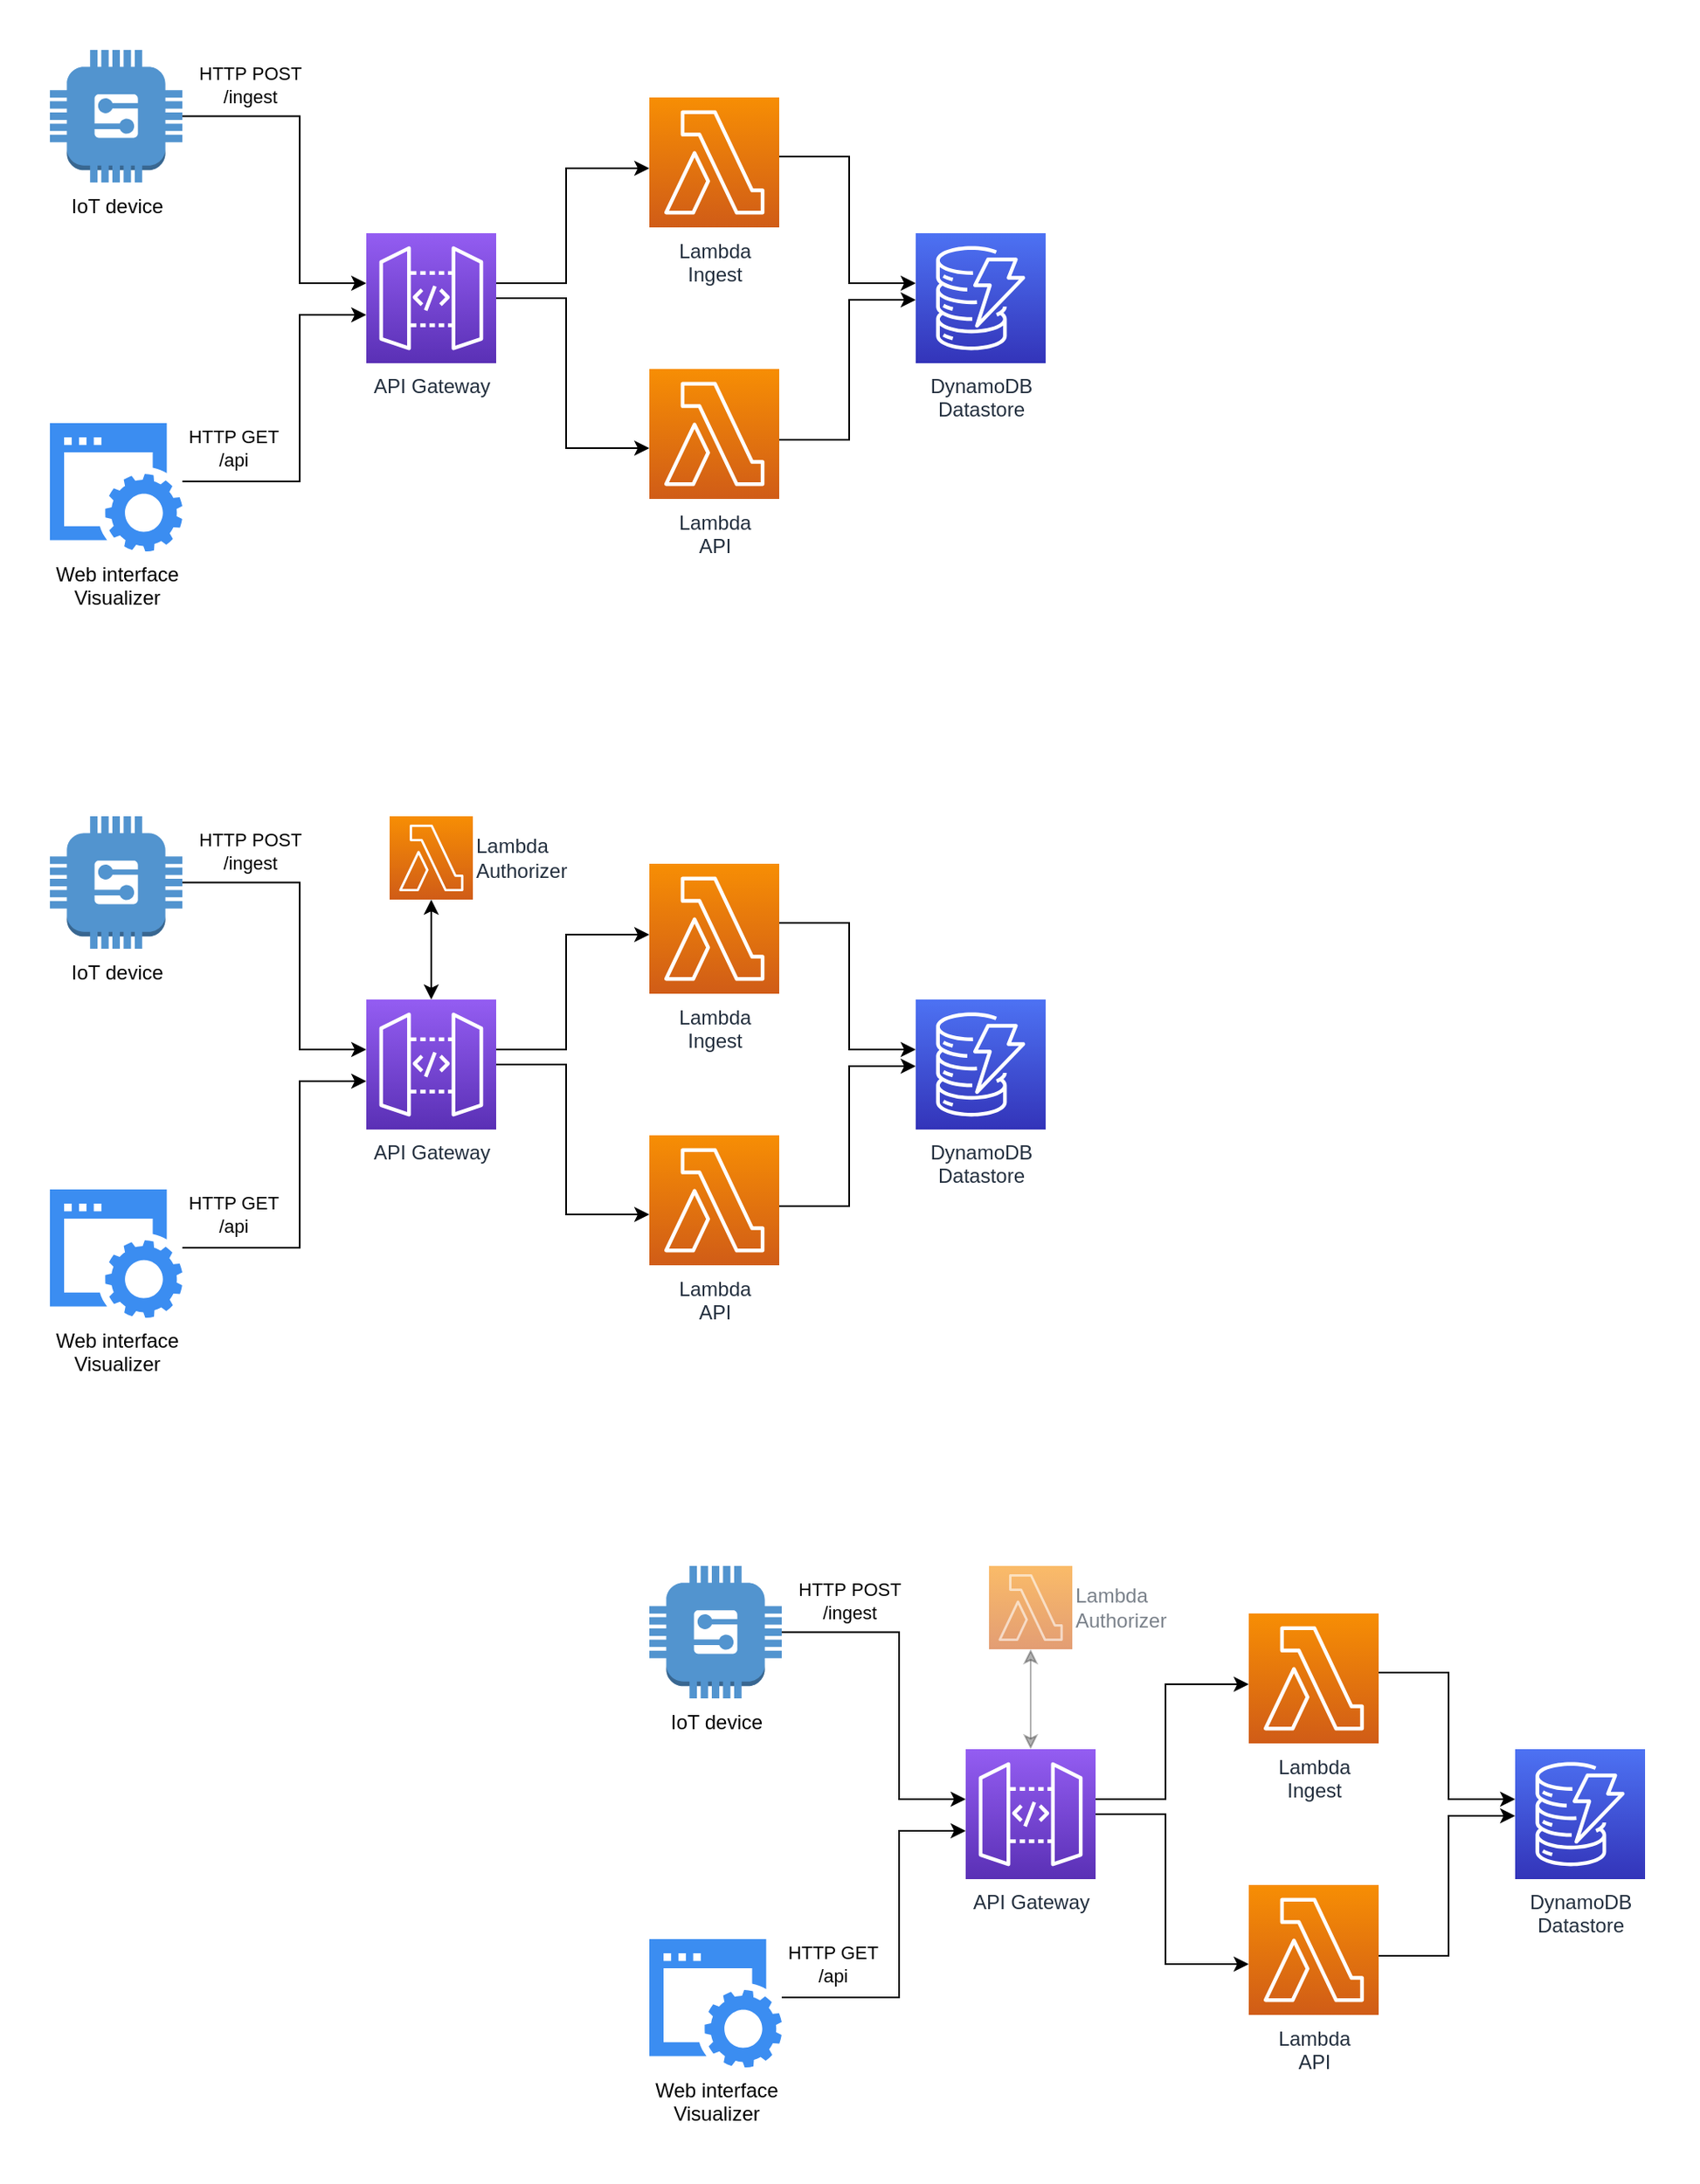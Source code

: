 <mxfile version="13.7.9" type="device"><diagram id="UZ6S0yTjB3p-pDgkJ4Mv" name="Page-1"><mxGraphModel dx="1106" dy="972" grid="1" gridSize="10" guides="1" tooltips="1" connect="1" arrows="1" fold="1" page="1" pageScale="1" pageWidth="1169" pageHeight="827" math="0" shadow="0"><root><mxCell id="0"/><mxCell id="1" parent="0"/><mxCell id="ajqxxgYiG7qqjkvtxuCn-23" value="" style="rounded=0;whiteSpace=wrap;html=1;strokeColor=none;" parent="1" vertex="1"><mxGeometry x="80" y="160" width="660" height="400" as="geometry"/></mxCell><mxCell id="ajqxxgYiG7qqjkvtxuCn-7" style="edgeStyle=orthogonalEdgeStyle;rounded=0;orthogonalLoop=1;jettySize=auto;html=1;" parent="1" source="ajqxxgYiG7qqjkvtxuCn-1" target="ajqxxgYiG7qqjkvtxuCn-2" edge="1"><mxGeometry relative="1" as="geometry"><Array as="points"><mxPoint x="260" y="230"/><mxPoint x="260" y="330"/></Array></mxGeometry></mxCell><mxCell id="ajqxxgYiG7qqjkvtxuCn-10" value="HTTP&amp;nbsp;POST&lt;br&gt;/ingest" style="edgeLabel;html=1;align=center;verticalAlign=middle;resizable=0;points=[];" parent="ajqxxgYiG7qqjkvtxuCn-7" vertex="1" connectable="0"><mxGeometry x="0.001" y="6" relative="1" as="geometry"><mxPoint x="-36" y="-54.3" as="offset"/></mxGeometry></mxCell><mxCell id="ajqxxgYiG7qqjkvtxuCn-1" value="IoT device" style="outlineConnect=0;dashed=0;verticalLabelPosition=bottom;verticalAlign=top;align=center;html=1;shape=mxgraph.aws3.generic;fillColor=#5294CF;gradientColor=none;" parent="1" vertex="1"><mxGeometry x="110" y="190" width="79.5" height="79.5" as="geometry"/></mxCell><mxCell id="ajqxxgYiG7qqjkvtxuCn-15" style="edgeStyle=orthogonalEdgeStyle;rounded=0;orthogonalLoop=1;jettySize=auto;html=1;" parent="1" source="ajqxxgYiG7qqjkvtxuCn-2" target="ajqxxgYiG7qqjkvtxuCn-4" edge="1"><mxGeometry relative="1" as="geometry"><Array as="points"><mxPoint x="420" y="339"/><mxPoint x="420" y="429"/></Array></mxGeometry></mxCell><mxCell id="ajqxxgYiG7qqjkvtxuCn-21" style="edgeStyle=orthogonalEdgeStyle;rounded=0;orthogonalLoop=1;jettySize=auto;html=1;" parent="1" source="ajqxxgYiG7qqjkvtxuCn-2" target="ajqxxgYiG7qqjkvtxuCn-3" edge="1"><mxGeometry relative="1" as="geometry"><Array as="points"><mxPoint x="420" y="330"/><mxPoint x="420" y="261"/></Array></mxGeometry></mxCell><mxCell id="ajqxxgYiG7qqjkvtxuCn-2" value="API Gateway" style="outlineConnect=0;fontColor=#232F3E;gradientColor=#945DF2;gradientDirection=north;fillColor=#5A30B5;strokeColor=#ffffff;dashed=0;verticalLabelPosition=bottom;verticalAlign=top;align=center;html=1;fontSize=12;fontStyle=0;aspect=fixed;shape=mxgraph.aws4.resourceIcon;resIcon=mxgraph.aws4.api_gateway;" parent="1" vertex="1"><mxGeometry x="300" y="300" width="78" height="78" as="geometry"/></mxCell><mxCell id="ajqxxgYiG7qqjkvtxuCn-9" style="edgeStyle=orthogonalEdgeStyle;rounded=0;orthogonalLoop=1;jettySize=auto;html=1;" parent="1" source="ajqxxgYiG7qqjkvtxuCn-3" target="ajqxxgYiG7qqjkvtxuCn-5" edge="1"><mxGeometry relative="1" as="geometry"><Array as="points"><mxPoint x="590" y="254"/><mxPoint x="590" y="330"/></Array></mxGeometry></mxCell><mxCell id="ajqxxgYiG7qqjkvtxuCn-3" value="Lambda&lt;br&gt;Ingest" style="outlineConnect=0;fontColor=#232F3E;gradientColor=#F78E04;gradientDirection=north;fillColor=#D05C17;strokeColor=#ffffff;dashed=0;verticalLabelPosition=bottom;verticalAlign=top;align=center;html=1;fontSize=12;fontStyle=0;aspect=fixed;shape=mxgraph.aws4.resourceIcon;resIcon=mxgraph.aws4.lambda;" parent="1" vertex="1"><mxGeometry x="470" y="218.5" width="78" height="78" as="geometry"/></mxCell><mxCell id="ajqxxgYiG7qqjkvtxuCn-19" style="edgeStyle=orthogonalEdgeStyle;rounded=0;orthogonalLoop=1;jettySize=auto;html=1;" parent="1" source="ajqxxgYiG7qqjkvtxuCn-4" target="ajqxxgYiG7qqjkvtxuCn-5" edge="1"><mxGeometry relative="1" as="geometry"><Array as="points"><mxPoint x="590" y="424"/><mxPoint x="590" y="340"/></Array></mxGeometry></mxCell><mxCell id="ajqxxgYiG7qqjkvtxuCn-4" value="Lambda&lt;br&gt;API" style="outlineConnect=0;fontColor=#232F3E;gradientColor=#F78E04;gradientDirection=north;fillColor=#D05C17;strokeColor=#ffffff;dashed=0;verticalLabelPosition=bottom;verticalAlign=top;align=center;html=1;fontSize=12;fontStyle=0;aspect=fixed;shape=mxgraph.aws4.resourceIcon;resIcon=mxgraph.aws4.lambda;" parent="1" vertex="1"><mxGeometry x="470" y="381.5" width="78" height="78" as="geometry"/></mxCell><mxCell id="ajqxxgYiG7qqjkvtxuCn-5" value="DynamoDB&lt;br&gt;Datastore" style="outlineConnect=0;fontColor=#232F3E;gradientColor=#4D72F3;gradientDirection=north;fillColor=#3334B9;strokeColor=#ffffff;dashed=0;verticalLabelPosition=bottom;verticalAlign=top;align=center;html=1;fontSize=12;fontStyle=0;aspect=fixed;shape=mxgraph.aws4.resourceIcon;resIcon=mxgraph.aws4.dynamodb;" parent="1" vertex="1"><mxGeometry x="630" y="300" width="78" height="78" as="geometry"/></mxCell><mxCell id="ajqxxgYiG7qqjkvtxuCn-13" style="edgeStyle=orthogonalEdgeStyle;rounded=0;orthogonalLoop=1;jettySize=auto;html=1;" parent="1" source="ajqxxgYiG7qqjkvtxuCn-12" target="ajqxxgYiG7qqjkvtxuCn-2" edge="1"><mxGeometry relative="1" as="geometry"><Array as="points"><mxPoint x="260" y="449"/><mxPoint x="260" y="349"/></Array></mxGeometry></mxCell><mxCell id="ajqxxgYiG7qqjkvtxuCn-14" value="HTTP GET&lt;br&gt;/api" style="edgeLabel;html=1;align=center;verticalAlign=middle;resizable=0;points=[];" parent="ajqxxgYiG7qqjkvtxuCn-13" vertex="1" connectable="0"><mxGeometry x="-0.222" y="1" relative="1" as="geometry"><mxPoint x="-39" y="-8.5" as="offset"/></mxGeometry></mxCell><mxCell id="ajqxxgYiG7qqjkvtxuCn-12" value="Web interface&lt;br&gt;Visualizer" style="html=1;aspect=fixed;strokeColor=none;shadow=0;align=center;verticalAlign=top;fillColor=#3B8DF1;shape=mxgraph.gcp2.website;labelPosition=center;verticalLabelPosition=bottom;" parent="1" vertex="1"><mxGeometry x="110" y="414" width="79.5" height="77.12" as="geometry"/></mxCell><mxCell id="Z5bZga9xf0Pw_iWQ7LV0-1" value="" style="rounded=0;whiteSpace=wrap;html=1;strokeColor=none;" parent="1" vertex="1"><mxGeometry x="80" y="620" width="660" height="400" as="geometry"/></mxCell><mxCell id="Z5bZga9xf0Pw_iWQ7LV0-2" style="edgeStyle=orthogonalEdgeStyle;rounded=0;orthogonalLoop=1;jettySize=auto;html=1;" parent="1" source="Z5bZga9xf0Pw_iWQ7LV0-4" target="Z5bZga9xf0Pw_iWQ7LV0-7" edge="1"><mxGeometry relative="1" as="geometry"><Array as="points"><mxPoint x="260" y="690"/><mxPoint x="260" y="790"/></Array></mxGeometry></mxCell><mxCell id="Z5bZga9xf0Pw_iWQ7LV0-3" value="HTTP&amp;nbsp;POST&lt;br&gt;/ingest" style="edgeLabel;html=1;align=center;verticalAlign=middle;resizable=0;points=[];" parent="Z5bZga9xf0Pw_iWQ7LV0-2" vertex="1" connectable="0"><mxGeometry x="0.001" y="6" relative="1" as="geometry"><mxPoint x="-36" y="-54.3" as="offset"/></mxGeometry></mxCell><mxCell id="Z5bZga9xf0Pw_iWQ7LV0-4" value="IoT device" style="outlineConnect=0;dashed=0;verticalLabelPosition=bottom;verticalAlign=top;align=center;html=1;shape=mxgraph.aws3.generic;fillColor=#5294CF;gradientColor=none;" parent="1" vertex="1"><mxGeometry x="110" y="650" width="79.5" height="79.5" as="geometry"/></mxCell><mxCell id="Z5bZga9xf0Pw_iWQ7LV0-5" style="edgeStyle=orthogonalEdgeStyle;rounded=0;orthogonalLoop=1;jettySize=auto;html=1;" parent="1" source="Z5bZga9xf0Pw_iWQ7LV0-7" target="Z5bZga9xf0Pw_iWQ7LV0-11" edge="1"><mxGeometry relative="1" as="geometry"><Array as="points"><mxPoint x="420" y="799"/><mxPoint x="420" y="889"/></Array></mxGeometry></mxCell><mxCell id="Z5bZga9xf0Pw_iWQ7LV0-6" style="edgeStyle=orthogonalEdgeStyle;rounded=0;orthogonalLoop=1;jettySize=auto;html=1;" parent="1" source="Z5bZga9xf0Pw_iWQ7LV0-7" target="Z5bZga9xf0Pw_iWQ7LV0-9" edge="1"><mxGeometry relative="1" as="geometry"><Array as="points"><mxPoint x="420" y="790"/><mxPoint x="420" y="721"/></Array></mxGeometry></mxCell><mxCell id="Z5bZga9xf0Pw_iWQ7LV0-7" value="API Gateway" style="outlineConnect=0;fontColor=#232F3E;gradientColor=#945DF2;gradientDirection=north;fillColor=#5A30B5;strokeColor=#ffffff;dashed=0;verticalLabelPosition=bottom;verticalAlign=top;align=center;html=1;fontSize=12;fontStyle=0;aspect=fixed;shape=mxgraph.aws4.resourceIcon;resIcon=mxgraph.aws4.api_gateway;" parent="1" vertex="1"><mxGeometry x="300" y="760" width="78" height="78" as="geometry"/></mxCell><mxCell id="Z5bZga9xf0Pw_iWQ7LV0-8" style="edgeStyle=orthogonalEdgeStyle;rounded=0;orthogonalLoop=1;jettySize=auto;html=1;" parent="1" source="Z5bZga9xf0Pw_iWQ7LV0-9" target="Z5bZga9xf0Pw_iWQ7LV0-12" edge="1"><mxGeometry relative="1" as="geometry"><Array as="points"><mxPoint x="590" y="714"/><mxPoint x="590" y="790"/></Array></mxGeometry></mxCell><mxCell id="Z5bZga9xf0Pw_iWQ7LV0-9" value="Lambda&lt;br&gt;Ingest" style="outlineConnect=0;fontColor=#232F3E;gradientColor=#F78E04;gradientDirection=north;fillColor=#D05C17;strokeColor=#ffffff;dashed=0;verticalLabelPosition=bottom;verticalAlign=top;align=center;html=1;fontSize=12;fontStyle=0;aspect=fixed;shape=mxgraph.aws4.resourceIcon;resIcon=mxgraph.aws4.lambda;" parent="1" vertex="1"><mxGeometry x="470" y="678.5" width="78" height="78" as="geometry"/></mxCell><mxCell id="Z5bZga9xf0Pw_iWQ7LV0-10" style="edgeStyle=orthogonalEdgeStyle;rounded=0;orthogonalLoop=1;jettySize=auto;html=1;" parent="1" source="Z5bZga9xf0Pw_iWQ7LV0-11" target="Z5bZga9xf0Pw_iWQ7LV0-12" edge="1"><mxGeometry relative="1" as="geometry"><Array as="points"><mxPoint x="590" y="884"/><mxPoint x="590" y="800"/></Array></mxGeometry></mxCell><mxCell id="Z5bZga9xf0Pw_iWQ7LV0-11" value="Lambda&lt;br&gt;API" style="outlineConnect=0;fontColor=#232F3E;gradientColor=#F78E04;gradientDirection=north;fillColor=#D05C17;strokeColor=#ffffff;dashed=0;verticalLabelPosition=bottom;verticalAlign=top;align=center;html=1;fontSize=12;fontStyle=0;aspect=fixed;shape=mxgraph.aws4.resourceIcon;resIcon=mxgraph.aws4.lambda;" parent="1" vertex="1"><mxGeometry x="470" y="841.5" width="78" height="78" as="geometry"/></mxCell><mxCell id="Z5bZga9xf0Pw_iWQ7LV0-12" value="DynamoDB&lt;br&gt;Datastore" style="outlineConnect=0;fontColor=#232F3E;gradientColor=#4D72F3;gradientDirection=north;fillColor=#3334B9;strokeColor=#ffffff;dashed=0;verticalLabelPosition=bottom;verticalAlign=top;align=center;html=1;fontSize=12;fontStyle=0;aspect=fixed;shape=mxgraph.aws4.resourceIcon;resIcon=mxgraph.aws4.dynamodb;" parent="1" vertex="1"><mxGeometry x="630" y="760" width="78" height="78" as="geometry"/></mxCell><mxCell id="Z5bZga9xf0Pw_iWQ7LV0-13" style="edgeStyle=orthogonalEdgeStyle;rounded=0;orthogonalLoop=1;jettySize=auto;html=1;" parent="1" source="Z5bZga9xf0Pw_iWQ7LV0-15" target="Z5bZga9xf0Pw_iWQ7LV0-7" edge="1"><mxGeometry relative="1" as="geometry"><Array as="points"><mxPoint x="260" y="909"/><mxPoint x="260" y="809"/></Array></mxGeometry></mxCell><mxCell id="Z5bZga9xf0Pw_iWQ7LV0-14" value="HTTP GET&lt;br&gt;/api" style="edgeLabel;html=1;align=center;verticalAlign=middle;resizable=0;points=[];" parent="Z5bZga9xf0Pw_iWQ7LV0-13" vertex="1" connectable="0"><mxGeometry x="-0.222" y="1" relative="1" as="geometry"><mxPoint x="-39" y="-8.5" as="offset"/></mxGeometry></mxCell><mxCell id="Z5bZga9xf0Pw_iWQ7LV0-15" value="Web interface&lt;br&gt;Visualizer" style="html=1;aspect=fixed;strokeColor=none;shadow=0;align=center;verticalAlign=top;fillColor=#3B8DF1;shape=mxgraph.gcp2.website;labelPosition=center;verticalLabelPosition=bottom;" parent="1" vertex="1"><mxGeometry x="110" y="874" width="79.5" height="77.12" as="geometry"/></mxCell><mxCell id="Z5bZga9xf0Pw_iWQ7LV0-17" style="edgeStyle=orthogonalEdgeStyle;rounded=0;orthogonalLoop=1;jettySize=auto;html=1;startArrow=classic;startFill=1;" parent="1" source="Z5bZga9xf0Pw_iWQ7LV0-16" target="Z5bZga9xf0Pw_iWQ7LV0-7" edge="1"><mxGeometry relative="1" as="geometry"/></mxCell><mxCell id="Z5bZga9xf0Pw_iWQ7LV0-16" value="Lambda&lt;br&gt;Authorizer" style="outlineConnect=0;fontColor=#232F3E;gradientColor=#F78E04;gradientDirection=north;fillColor=#D05C17;strokeColor=#ffffff;dashed=0;verticalLabelPosition=middle;verticalAlign=middle;align=left;html=1;fontSize=12;fontStyle=0;aspect=fixed;shape=mxgraph.aws4.resourceIcon;resIcon=mxgraph.aws4.lambda;labelPosition=right;" parent="1" vertex="1"><mxGeometry x="314" y="650" width="50" height="50" as="geometry"/></mxCell><mxCell id="Z5bZga9xf0Pw_iWQ7LV0-19" value="" style="rounded=0;whiteSpace=wrap;html=1;strokeColor=none;" parent="1" vertex="1"><mxGeometry x="440" y="1070" width="660" height="400" as="geometry"/></mxCell><mxCell id="Z5bZga9xf0Pw_iWQ7LV0-20" style="edgeStyle=orthogonalEdgeStyle;rounded=0;orthogonalLoop=1;jettySize=auto;html=1;" parent="1" source="Z5bZga9xf0Pw_iWQ7LV0-22" target="Z5bZga9xf0Pw_iWQ7LV0-25" edge="1"><mxGeometry relative="1" as="geometry"><Array as="points"><mxPoint x="620" y="1140"/><mxPoint x="620" y="1240"/></Array></mxGeometry></mxCell><mxCell id="Z5bZga9xf0Pw_iWQ7LV0-21" value="HTTP&amp;nbsp;POST&lt;br&gt;/ingest" style="edgeLabel;html=1;align=center;verticalAlign=middle;resizable=0;points=[];" parent="Z5bZga9xf0Pw_iWQ7LV0-20" vertex="1" connectable="0"><mxGeometry x="0.001" y="6" relative="1" as="geometry"><mxPoint x="-36" y="-54.3" as="offset"/></mxGeometry></mxCell><mxCell id="Z5bZga9xf0Pw_iWQ7LV0-22" value="IoT device" style="outlineConnect=0;dashed=0;verticalLabelPosition=bottom;verticalAlign=top;align=center;html=1;shape=mxgraph.aws3.generic;fillColor=#5294CF;gradientColor=none;" parent="1" vertex="1"><mxGeometry x="470" y="1100" width="79.5" height="79.5" as="geometry"/></mxCell><mxCell id="Z5bZga9xf0Pw_iWQ7LV0-23" style="edgeStyle=orthogonalEdgeStyle;rounded=0;orthogonalLoop=1;jettySize=auto;html=1;" parent="1" source="Z5bZga9xf0Pw_iWQ7LV0-25" target="Z5bZga9xf0Pw_iWQ7LV0-29" edge="1"><mxGeometry relative="1" as="geometry"><Array as="points"><mxPoint x="780" y="1249"/><mxPoint x="780" y="1339"/></Array></mxGeometry></mxCell><mxCell id="Z5bZga9xf0Pw_iWQ7LV0-24" style="edgeStyle=orthogonalEdgeStyle;rounded=0;orthogonalLoop=1;jettySize=auto;html=1;" parent="1" source="Z5bZga9xf0Pw_iWQ7LV0-25" target="Z5bZga9xf0Pw_iWQ7LV0-27" edge="1"><mxGeometry relative="1" as="geometry"><Array as="points"><mxPoint x="780" y="1240"/><mxPoint x="780" y="1171"/></Array></mxGeometry></mxCell><mxCell id="Z5bZga9xf0Pw_iWQ7LV0-25" value="API Gateway" style="outlineConnect=0;fontColor=#232F3E;gradientColor=#945DF2;gradientDirection=north;fillColor=#5A30B5;strokeColor=#ffffff;dashed=0;verticalLabelPosition=bottom;verticalAlign=top;align=center;html=1;fontSize=12;fontStyle=0;aspect=fixed;shape=mxgraph.aws4.resourceIcon;resIcon=mxgraph.aws4.api_gateway;" parent="1" vertex="1"><mxGeometry x="660" y="1210" width="78" height="78" as="geometry"/></mxCell><mxCell id="Z5bZga9xf0Pw_iWQ7LV0-26" style="edgeStyle=orthogonalEdgeStyle;rounded=0;orthogonalLoop=1;jettySize=auto;html=1;" parent="1" source="Z5bZga9xf0Pw_iWQ7LV0-27" target="Z5bZga9xf0Pw_iWQ7LV0-30" edge="1"><mxGeometry relative="1" as="geometry"><Array as="points"><mxPoint x="950" y="1164"/><mxPoint x="950" y="1240"/></Array></mxGeometry></mxCell><mxCell id="Z5bZga9xf0Pw_iWQ7LV0-27" value="Lambda&lt;br&gt;Ingest" style="outlineConnect=0;fontColor=#232F3E;gradientColor=#F78E04;gradientDirection=north;fillColor=#D05C17;strokeColor=#ffffff;dashed=0;verticalLabelPosition=bottom;verticalAlign=top;align=center;html=1;fontSize=12;fontStyle=0;aspect=fixed;shape=mxgraph.aws4.resourceIcon;resIcon=mxgraph.aws4.lambda;" parent="1" vertex="1"><mxGeometry x="830" y="1128.5" width="78" height="78" as="geometry"/></mxCell><mxCell id="Z5bZga9xf0Pw_iWQ7LV0-28" style="edgeStyle=orthogonalEdgeStyle;rounded=0;orthogonalLoop=1;jettySize=auto;html=1;" parent="1" source="Z5bZga9xf0Pw_iWQ7LV0-29" target="Z5bZga9xf0Pw_iWQ7LV0-30" edge="1"><mxGeometry relative="1" as="geometry"><Array as="points"><mxPoint x="950" y="1334"/><mxPoint x="950" y="1250"/></Array></mxGeometry></mxCell><mxCell id="Z5bZga9xf0Pw_iWQ7LV0-29" value="Lambda&lt;br&gt;API" style="outlineConnect=0;fontColor=#232F3E;gradientColor=#F78E04;gradientDirection=north;fillColor=#D05C17;strokeColor=#ffffff;dashed=0;verticalLabelPosition=bottom;verticalAlign=top;align=center;html=1;fontSize=12;fontStyle=0;aspect=fixed;shape=mxgraph.aws4.resourceIcon;resIcon=mxgraph.aws4.lambda;" parent="1" vertex="1"><mxGeometry x="830" y="1291.5" width="78" height="78" as="geometry"/></mxCell><mxCell id="Z5bZga9xf0Pw_iWQ7LV0-30" value="DynamoDB&lt;br&gt;Datastore" style="outlineConnect=0;fontColor=#232F3E;gradientColor=#4D72F3;gradientDirection=north;fillColor=#3334B9;strokeColor=#ffffff;dashed=0;verticalLabelPosition=bottom;verticalAlign=top;align=center;html=1;fontSize=12;fontStyle=0;aspect=fixed;shape=mxgraph.aws4.resourceIcon;resIcon=mxgraph.aws4.dynamodb;" parent="1" vertex="1"><mxGeometry x="990" y="1210" width="78" height="78" as="geometry"/></mxCell><mxCell id="Z5bZga9xf0Pw_iWQ7LV0-31" style="edgeStyle=orthogonalEdgeStyle;rounded=0;orthogonalLoop=1;jettySize=auto;html=1;" parent="1" source="Z5bZga9xf0Pw_iWQ7LV0-33" target="Z5bZga9xf0Pw_iWQ7LV0-25" edge="1"><mxGeometry relative="1" as="geometry"><Array as="points"><mxPoint x="620" y="1359"/><mxPoint x="620" y="1259"/></Array></mxGeometry></mxCell><mxCell id="Z5bZga9xf0Pw_iWQ7LV0-32" value="HTTP GET&lt;br&gt;/api" style="edgeLabel;html=1;align=center;verticalAlign=middle;resizable=0;points=[];" parent="Z5bZga9xf0Pw_iWQ7LV0-31" vertex="1" connectable="0"><mxGeometry x="-0.222" y="1" relative="1" as="geometry"><mxPoint x="-39" y="-8.5" as="offset"/></mxGeometry></mxCell><mxCell id="Z5bZga9xf0Pw_iWQ7LV0-33" value="Web interface&lt;br&gt;Visualizer" style="html=1;aspect=fixed;strokeColor=none;shadow=0;align=center;verticalAlign=top;fillColor=#3B8DF1;shape=mxgraph.gcp2.website;labelPosition=center;verticalLabelPosition=bottom;" parent="1" vertex="1"><mxGeometry x="470" y="1324" width="79.5" height="77.12" as="geometry"/></mxCell><mxCell id="Z5bZga9xf0Pw_iWQ7LV0-34" style="edgeStyle=orthogonalEdgeStyle;rounded=0;orthogonalLoop=1;jettySize=auto;html=1;startArrow=classic;startFill=1;textOpacity=60;opacity=30;" parent="1" source="Z5bZga9xf0Pw_iWQ7LV0-35" target="Z5bZga9xf0Pw_iWQ7LV0-25" edge="1"><mxGeometry relative="1" as="geometry"/></mxCell><mxCell id="Z5bZga9xf0Pw_iWQ7LV0-35" value="Lambda&lt;br&gt;Authorizer" style="outlineConnect=0;fontColor=#232F3E;gradientColor=#F78E04;gradientDirection=north;fillColor=#D05C17;strokeColor=#ffffff;dashed=0;verticalLabelPosition=middle;verticalAlign=middle;align=left;html=1;fontSize=12;fontStyle=0;aspect=fixed;shape=mxgraph.aws4.resourceIcon;resIcon=mxgraph.aws4.lambda;labelPosition=right;textOpacity=60;opacity=60;" parent="1" vertex="1"><mxGeometry x="674" y="1100" width="50" height="50" as="geometry"/></mxCell></root></mxGraphModel></diagram></mxfile>
